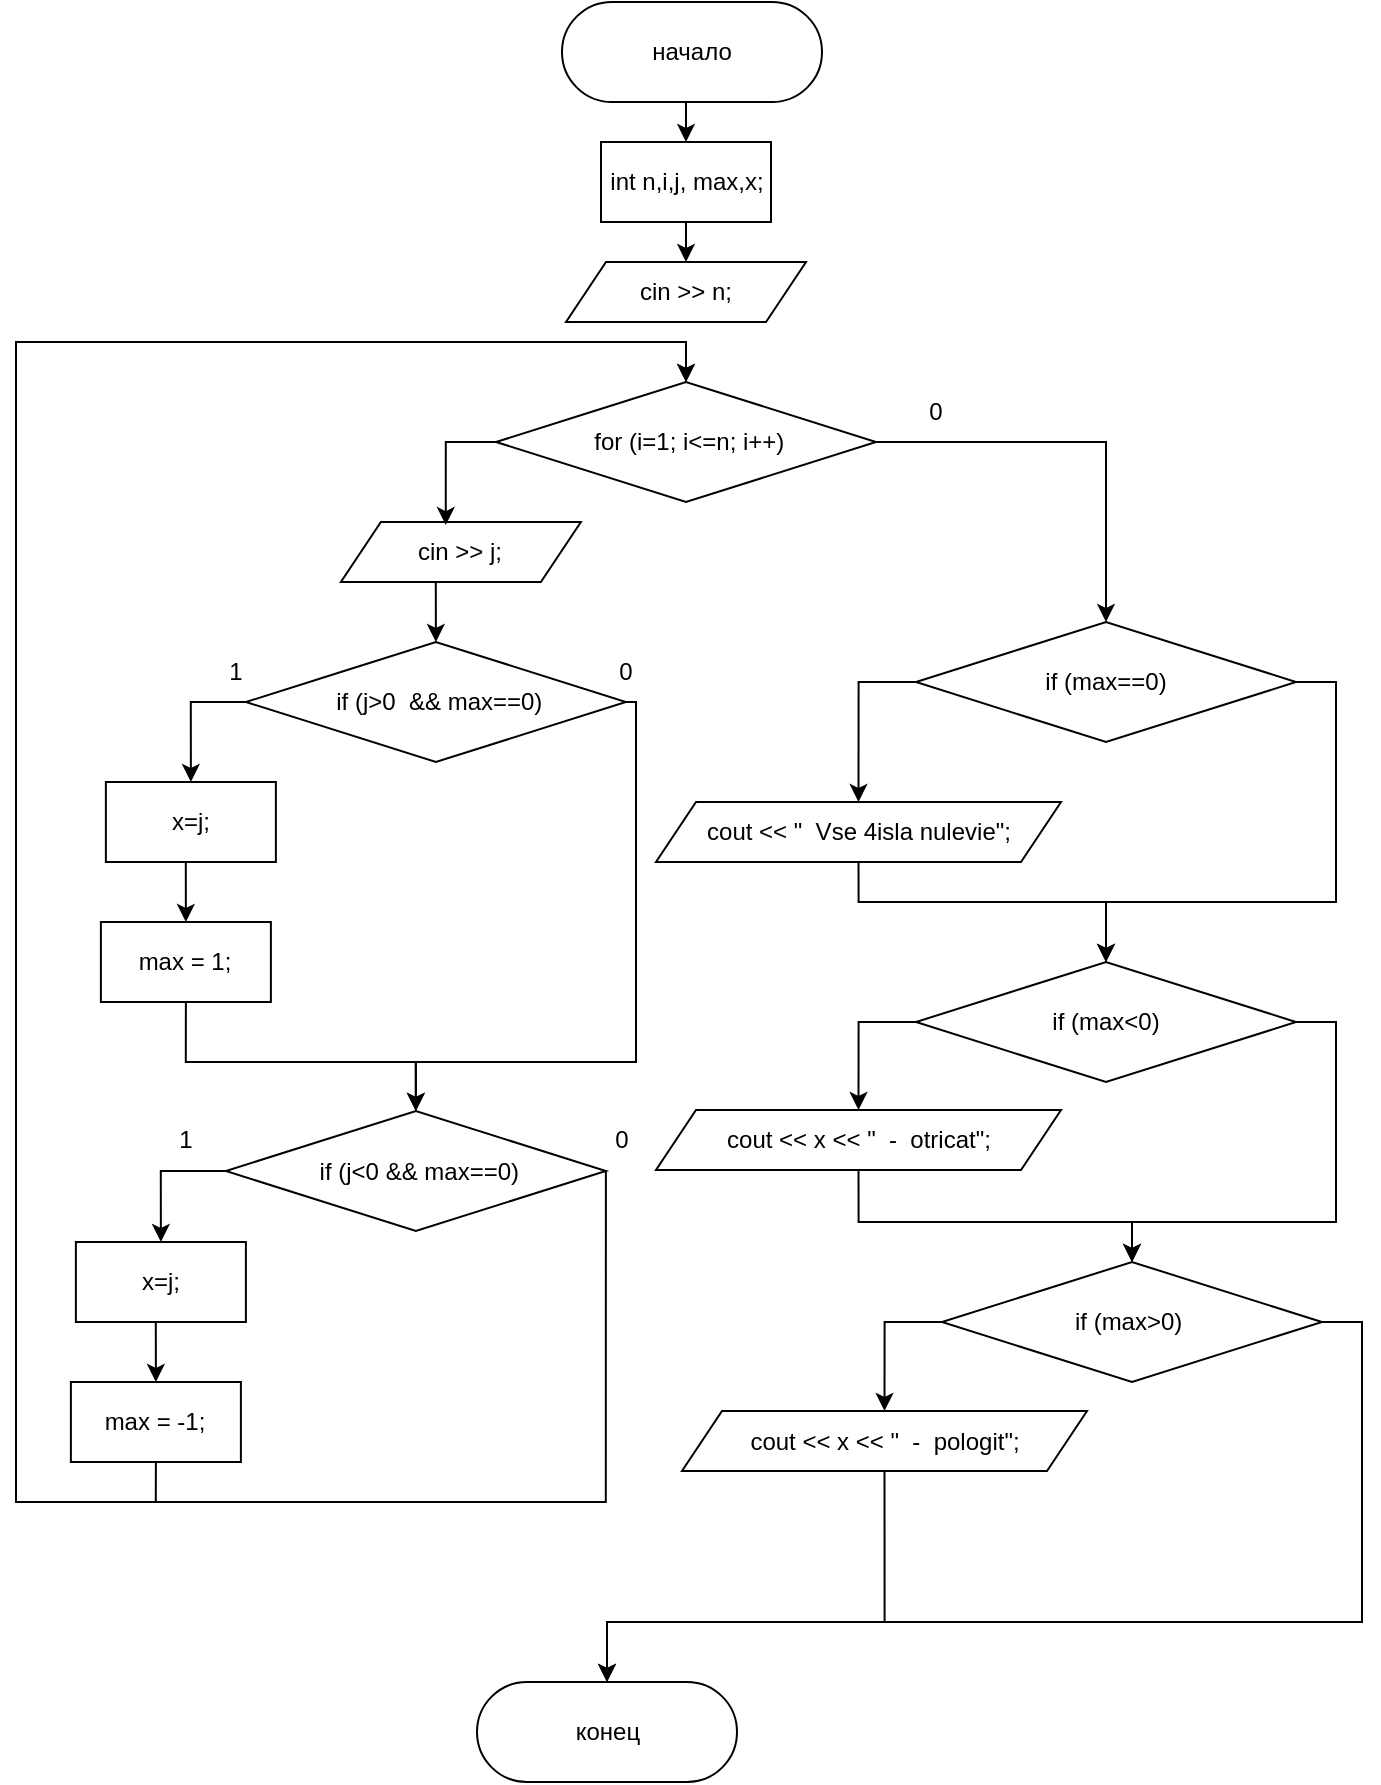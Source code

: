 <mxfile version="15.8.6" type="device"><diagram id="C5RBs43oDa-KdzZeNtuy" name="Page-1"><mxGraphModel dx="541" dy="922" grid="1" gridSize="10" guides="1" tooltips="1" connect="1" arrows="1" fold="1" page="1" pageScale="1" pageWidth="827" pageHeight="1169" math="0" shadow="0"><root><mxCell id="WIyWlLk6GJQsqaUBKTNV-0"/><mxCell id="WIyWlLk6GJQsqaUBKTNV-1" parent="WIyWlLk6GJQsqaUBKTNV-0"/><mxCell id="QuMlDXP_j8uVnfUooaYx-55" style="edgeStyle=orthogonalEdgeStyle;rounded=0;orthogonalLoop=1;jettySize=auto;html=1;exitX=0.5;exitY=1;exitDx=0;exitDy=0;entryX=0.5;entryY=0;entryDx=0;entryDy=0;" edge="1" parent="WIyWlLk6GJQsqaUBKTNV-1" source="QuMlDXP_j8uVnfUooaYx-56" target="QuMlDXP_j8uVnfUooaYx-58"><mxGeometry relative="1" as="geometry"/></mxCell><mxCell id="QuMlDXP_j8uVnfUooaYx-56" value="начало" style="rounded=1;whiteSpace=wrap;html=1;arcSize=50;" vertex="1" parent="WIyWlLk6GJQsqaUBKTNV-1"><mxGeometry x="343" width="130" height="50" as="geometry"/></mxCell><mxCell id="QuMlDXP_j8uVnfUooaYx-57" style="edgeStyle=orthogonalEdgeStyle;rounded=0;orthogonalLoop=1;jettySize=auto;html=1;exitX=0.5;exitY=1;exitDx=0;exitDy=0;entryX=0.5;entryY=0;entryDx=0;entryDy=0;" edge="1" parent="WIyWlLk6GJQsqaUBKTNV-1" source="QuMlDXP_j8uVnfUooaYx-58" target="QuMlDXP_j8uVnfUooaYx-70"><mxGeometry relative="1" as="geometry"><mxPoint x="405" y="140" as="targetPoint"/></mxGeometry></mxCell><mxCell id="QuMlDXP_j8uVnfUooaYx-58" value="int n,i,j, max,x;" style="rounded=0;whiteSpace=wrap;html=1;" vertex="1" parent="WIyWlLk6GJQsqaUBKTNV-1"><mxGeometry x="362.5" y="70" width="85" height="40" as="geometry"/></mxCell><mxCell id="QuMlDXP_j8uVnfUooaYx-70" value="cin &amp;gt;&amp;gt; n;" style="shape=parallelogram;perimeter=parallelogramPerimeter;whiteSpace=wrap;html=1;fixedSize=1;rounded=1;arcSize=0;" vertex="1" parent="WIyWlLk6GJQsqaUBKTNV-1"><mxGeometry x="345" y="130" width="120" height="30" as="geometry"/></mxCell><mxCell id="QuMlDXP_j8uVnfUooaYx-90" value="конец&lt;br&gt;" style="rounded=1;whiteSpace=wrap;html=1;arcSize=50;" vertex="1" parent="WIyWlLk6GJQsqaUBKTNV-1"><mxGeometry x="300.5" y="840" width="130" height="50" as="geometry"/></mxCell><mxCell id="QuMlDXP_j8uVnfUooaYx-121" style="edgeStyle=orthogonalEdgeStyle;rounded=0;orthogonalLoop=1;jettySize=auto;html=1;exitX=0.5;exitY=1;exitDx=0;exitDy=0;entryX=0.5;entryY=0;entryDx=0;entryDy=0;" edge="1" parent="WIyWlLk6GJQsqaUBKTNV-1" source="QuMlDXP_j8uVnfUooaYx-95" target="QuMlDXP_j8uVnfUooaYx-116"><mxGeometry relative="1" as="geometry"/></mxCell><mxCell id="QuMlDXP_j8uVnfUooaYx-95" value="cin &amp;gt;&amp;gt; j;" style="shape=parallelogram;perimeter=parallelogramPerimeter;whiteSpace=wrap;html=1;fixedSize=1;rounded=1;arcSize=0;" vertex="1" parent="WIyWlLk6GJQsqaUBKTNV-1"><mxGeometry x="232.44" y="260" width="120" height="30" as="geometry"/></mxCell><mxCell id="QuMlDXP_j8uVnfUooaYx-111" value="1" style="text;html=1;strokeColor=none;fillColor=none;align=center;verticalAlign=middle;whiteSpace=wrap;rounded=0;" vertex="1" parent="WIyWlLk6GJQsqaUBKTNV-1"><mxGeometry x="124.94" y="554" width="60" height="30" as="geometry"/></mxCell><mxCell id="QuMlDXP_j8uVnfUooaYx-112" value="0" style="text;html=1;strokeColor=none;fillColor=none;align=center;verticalAlign=middle;whiteSpace=wrap;rounded=0;" vertex="1" parent="WIyWlLk6GJQsqaUBKTNV-1"><mxGeometry x="345" y="320" width="60" height="30" as="geometry"/></mxCell><mxCell id="QuMlDXP_j8uVnfUooaYx-114" style="edgeStyle=orthogonalEdgeStyle;rounded=0;orthogonalLoop=1;jettySize=auto;html=1;exitX=0;exitY=0.5;exitDx=0;exitDy=0;entryX=0.437;entryY=0.051;entryDx=0;entryDy=0;entryPerimeter=0;" edge="1" parent="WIyWlLk6GJQsqaUBKTNV-1" source="QuMlDXP_j8uVnfUooaYx-113" target="QuMlDXP_j8uVnfUooaYx-95"><mxGeometry relative="1" as="geometry"/></mxCell><mxCell id="QuMlDXP_j8uVnfUooaYx-139" style="edgeStyle=orthogonalEdgeStyle;rounded=0;orthogonalLoop=1;jettySize=auto;html=1;exitX=1;exitY=0.5;exitDx=0;exitDy=0;entryX=0.5;entryY=0;entryDx=0;entryDy=0;" edge="1" parent="WIyWlLk6GJQsqaUBKTNV-1" source="QuMlDXP_j8uVnfUooaYx-113" target="QuMlDXP_j8uVnfUooaYx-136"><mxGeometry relative="1" as="geometry"/></mxCell><mxCell id="QuMlDXP_j8uVnfUooaYx-113" value="&amp;nbsp;for (i=1; i&amp;lt;=n; i++)" style="rhombus;whiteSpace=wrap;html=1;rounded=1;arcSize=0;" vertex="1" parent="WIyWlLk6GJQsqaUBKTNV-1"><mxGeometry x="310" y="190" width="190" height="60" as="geometry"/></mxCell><mxCell id="QuMlDXP_j8uVnfUooaYx-122" style="edgeStyle=orthogonalEdgeStyle;rounded=0;orthogonalLoop=1;jettySize=auto;html=1;exitX=0;exitY=0.5;exitDx=0;exitDy=0;entryX=0.5;entryY=0;entryDx=0;entryDy=0;" edge="1" parent="WIyWlLk6GJQsqaUBKTNV-1" source="QuMlDXP_j8uVnfUooaYx-116" target="QuMlDXP_j8uVnfUooaYx-118"><mxGeometry relative="1" as="geometry"/></mxCell><mxCell id="QuMlDXP_j8uVnfUooaYx-125" style="edgeStyle=orthogonalEdgeStyle;rounded=0;orthogonalLoop=1;jettySize=auto;html=1;exitX=1;exitY=0.5;exitDx=0;exitDy=0;entryX=0.5;entryY=0;entryDx=0;entryDy=0;" edge="1" parent="WIyWlLk6GJQsqaUBKTNV-1" source="QuMlDXP_j8uVnfUooaYx-116" target="QuMlDXP_j8uVnfUooaYx-123"><mxGeometry relative="1" as="geometry"><Array as="points"><mxPoint x="380" y="350"/><mxPoint x="380" y="530"/><mxPoint x="270" y="530"/></Array></mxGeometry></mxCell><mxCell id="QuMlDXP_j8uVnfUooaYx-116" value="&amp;nbsp;if (j&amp;gt;0&amp;nbsp; &amp;amp;&amp;amp; max==0)" style="rhombus;whiteSpace=wrap;html=1;rounded=1;arcSize=0;" vertex="1" parent="WIyWlLk6GJQsqaUBKTNV-1"><mxGeometry x="184.94" y="320" width="190" height="60" as="geometry"/></mxCell><mxCell id="QuMlDXP_j8uVnfUooaYx-124" style="edgeStyle=orthogonalEdgeStyle;rounded=0;orthogonalLoop=1;jettySize=auto;html=1;exitX=0.5;exitY=1;exitDx=0;exitDy=0;entryX=0.5;entryY=0;entryDx=0;entryDy=0;" edge="1" parent="WIyWlLk6GJQsqaUBKTNV-1" source="QuMlDXP_j8uVnfUooaYx-117" target="QuMlDXP_j8uVnfUooaYx-123"><mxGeometry relative="1" as="geometry"><Array as="points"><mxPoint x="155" y="530"/><mxPoint x="270" y="530"/></Array></mxGeometry></mxCell><mxCell id="QuMlDXP_j8uVnfUooaYx-117" value="max = 1;" style="rounded=0;whiteSpace=wrap;html=1;" vertex="1" parent="WIyWlLk6GJQsqaUBKTNV-1"><mxGeometry x="112.44" y="460" width="85" height="40" as="geometry"/></mxCell><mxCell id="QuMlDXP_j8uVnfUooaYx-120" style="edgeStyle=orthogonalEdgeStyle;rounded=0;orthogonalLoop=1;jettySize=auto;html=1;exitX=0.5;exitY=1;exitDx=0;exitDy=0;entryX=0.5;entryY=0;entryDx=0;entryDy=0;" edge="1" parent="WIyWlLk6GJQsqaUBKTNV-1" source="QuMlDXP_j8uVnfUooaYx-118" target="QuMlDXP_j8uVnfUooaYx-117"><mxGeometry relative="1" as="geometry"/></mxCell><mxCell id="QuMlDXP_j8uVnfUooaYx-118" value="x=j;" style="rounded=0;whiteSpace=wrap;html=1;" vertex="1" parent="WIyWlLk6GJQsqaUBKTNV-1"><mxGeometry x="114.94" y="390" width="85" height="40" as="geometry"/></mxCell><mxCell id="QuMlDXP_j8uVnfUooaYx-130" style="edgeStyle=orthogonalEdgeStyle;rounded=0;orthogonalLoop=1;jettySize=auto;html=1;exitX=0;exitY=0.5;exitDx=0;exitDy=0;entryX=0.5;entryY=0;entryDx=0;entryDy=0;" edge="1" parent="WIyWlLk6GJQsqaUBKTNV-1" source="QuMlDXP_j8uVnfUooaYx-123" target="QuMlDXP_j8uVnfUooaYx-129"><mxGeometry relative="1" as="geometry"/></mxCell><mxCell id="QuMlDXP_j8uVnfUooaYx-134" style="edgeStyle=orthogonalEdgeStyle;rounded=0;orthogonalLoop=1;jettySize=auto;html=1;exitX=1;exitY=0.5;exitDx=0;exitDy=0;entryX=0.5;entryY=0;entryDx=0;entryDy=0;" edge="1" parent="WIyWlLk6GJQsqaUBKTNV-1" source="QuMlDXP_j8uVnfUooaYx-123" target="QuMlDXP_j8uVnfUooaYx-113"><mxGeometry relative="1" as="geometry"><Array as="points"><mxPoint x="365" y="750"/><mxPoint x="70" y="750"/><mxPoint x="70" y="170"/><mxPoint x="405" y="170"/></Array></mxGeometry></mxCell><mxCell id="QuMlDXP_j8uVnfUooaYx-123" value="&amp;nbsp;if (j&amp;lt;0 &amp;amp;&amp;amp; max==0)" style="rhombus;whiteSpace=wrap;html=1;rounded=1;arcSize=0;" vertex="1" parent="WIyWlLk6GJQsqaUBKTNV-1"><mxGeometry x="174.94" y="554.5" width="190" height="60" as="geometry"/></mxCell><mxCell id="QuMlDXP_j8uVnfUooaYx-132" style="edgeStyle=orthogonalEdgeStyle;rounded=0;orthogonalLoop=1;jettySize=auto;html=1;exitX=0.5;exitY=1;exitDx=0;exitDy=0;entryX=0.5;entryY=0;entryDx=0;entryDy=0;" edge="1" parent="WIyWlLk6GJQsqaUBKTNV-1" source="QuMlDXP_j8uVnfUooaYx-127" target="QuMlDXP_j8uVnfUooaYx-113"><mxGeometry relative="1" as="geometry"><Array as="points"><mxPoint x="140" y="750"/><mxPoint x="70" y="750"/><mxPoint x="70" y="170"/><mxPoint x="405" y="170"/></Array></mxGeometry></mxCell><mxCell id="QuMlDXP_j8uVnfUooaYx-127" value="max = -1;" style="rounded=0;whiteSpace=wrap;html=1;" vertex="1" parent="WIyWlLk6GJQsqaUBKTNV-1"><mxGeometry x="97.44" y="690" width="85" height="40" as="geometry"/></mxCell><mxCell id="QuMlDXP_j8uVnfUooaYx-128" style="edgeStyle=orthogonalEdgeStyle;rounded=0;orthogonalLoop=1;jettySize=auto;html=1;exitX=0.5;exitY=1;exitDx=0;exitDy=0;entryX=0.5;entryY=0;entryDx=0;entryDy=0;" edge="1" parent="WIyWlLk6GJQsqaUBKTNV-1" source="QuMlDXP_j8uVnfUooaYx-129" target="QuMlDXP_j8uVnfUooaYx-127"><mxGeometry relative="1" as="geometry"/></mxCell><mxCell id="QuMlDXP_j8uVnfUooaYx-129" value="x=j;" style="rounded=0;whiteSpace=wrap;html=1;" vertex="1" parent="WIyWlLk6GJQsqaUBKTNV-1"><mxGeometry x="99.94" y="620" width="85" height="40" as="geometry"/></mxCell><mxCell id="QuMlDXP_j8uVnfUooaYx-131" value="1" style="text;html=1;strokeColor=none;fillColor=none;align=center;verticalAlign=middle;whiteSpace=wrap;rounded=0;" vertex="1" parent="WIyWlLk6GJQsqaUBKTNV-1"><mxGeometry x="150" y="320" width="60" height="30" as="geometry"/></mxCell><mxCell id="QuMlDXP_j8uVnfUooaYx-135" value="0" style="text;html=1;strokeColor=none;fillColor=none;align=center;verticalAlign=middle;whiteSpace=wrap;rounded=0;" vertex="1" parent="WIyWlLk6GJQsqaUBKTNV-1"><mxGeometry x="343" y="554" width="60" height="30" as="geometry"/></mxCell><mxCell id="QuMlDXP_j8uVnfUooaYx-138" style="edgeStyle=orthogonalEdgeStyle;rounded=0;orthogonalLoop=1;jettySize=auto;html=1;exitX=0;exitY=0.5;exitDx=0;exitDy=0;entryX=0.5;entryY=0;entryDx=0;entryDy=0;" edge="1" parent="WIyWlLk6GJQsqaUBKTNV-1" source="QuMlDXP_j8uVnfUooaYx-136" target="QuMlDXP_j8uVnfUooaYx-137"><mxGeometry relative="1" as="geometry"/></mxCell><mxCell id="QuMlDXP_j8uVnfUooaYx-150" style="edgeStyle=orthogonalEdgeStyle;rounded=0;orthogonalLoop=1;jettySize=auto;html=1;exitX=1;exitY=0.5;exitDx=0;exitDy=0;entryX=0.5;entryY=0;entryDx=0;entryDy=0;" edge="1" parent="WIyWlLk6GJQsqaUBKTNV-1" source="QuMlDXP_j8uVnfUooaYx-136" target="QuMlDXP_j8uVnfUooaYx-142"><mxGeometry relative="1" as="geometry"><Array as="points"><mxPoint x="730" y="340"/><mxPoint x="730" y="450"/><mxPoint x="615" y="450"/></Array></mxGeometry></mxCell><mxCell id="QuMlDXP_j8uVnfUooaYx-136" value="if (max==0)" style="rhombus;whiteSpace=wrap;html=1;rounded=1;arcSize=0;" vertex="1" parent="WIyWlLk6GJQsqaUBKTNV-1"><mxGeometry x="520" y="310" width="190" height="60" as="geometry"/></mxCell><mxCell id="QuMlDXP_j8uVnfUooaYx-148" style="edgeStyle=orthogonalEdgeStyle;rounded=0;orthogonalLoop=1;jettySize=auto;html=1;exitX=0.5;exitY=1;exitDx=0;exitDy=0;entryX=0.5;entryY=0;entryDx=0;entryDy=0;" edge="1" parent="WIyWlLk6GJQsqaUBKTNV-1" source="QuMlDXP_j8uVnfUooaYx-137" target="QuMlDXP_j8uVnfUooaYx-142"><mxGeometry relative="1" as="geometry"><Array as="points"><mxPoint x="491" y="450"/><mxPoint x="615" y="450"/></Array></mxGeometry></mxCell><mxCell id="QuMlDXP_j8uVnfUooaYx-137" value="cout &amp;lt;&amp;lt; &quot;&amp;nbsp; Vse 4isla nulevie&quot;;" style="shape=parallelogram;perimeter=parallelogramPerimeter;whiteSpace=wrap;html=1;fixedSize=1;rounded=1;arcSize=0;" vertex="1" parent="WIyWlLk6GJQsqaUBKTNV-1"><mxGeometry x="390" y="400" width="202.5" height="30" as="geometry"/></mxCell><mxCell id="QuMlDXP_j8uVnfUooaYx-140" value="0" style="text;html=1;strokeColor=none;fillColor=none;align=center;verticalAlign=middle;whiteSpace=wrap;rounded=0;" vertex="1" parent="WIyWlLk6GJQsqaUBKTNV-1"><mxGeometry x="500" y="190" width="60" height="30" as="geometry"/></mxCell><mxCell id="QuMlDXP_j8uVnfUooaYx-141" style="edgeStyle=orthogonalEdgeStyle;rounded=0;orthogonalLoop=1;jettySize=auto;html=1;exitX=0;exitY=0.5;exitDx=0;exitDy=0;entryX=0.5;entryY=0;entryDx=0;entryDy=0;" edge="1" parent="WIyWlLk6GJQsqaUBKTNV-1" source="QuMlDXP_j8uVnfUooaYx-142" target="QuMlDXP_j8uVnfUooaYx-143"><mxGeometry relative="1" as="geometry"/></mxCell><mxCell id="QuMlDXP_j8uVnfUooaYx-149" style="edgeStyle=orthogonalEdgeStyle;rounded=0;orthogonalLoop=1;jettySize=auto;html=1;exitX=1;exitY=0.5;exitDx=0;exitDy=0;entryX=0.5;entryY=0;entryDx=0;entryDy=0;" edge="1" parent="WIyWlLk6GJQsqaUBKTNV-1" source="QuMlDXP_j8uVnfUooaYx-142" target="QuMlDXP_j8uVnfUooaYx-145"><mxGeometry relative="1" as="geometry"><Array as="points"><mxPoint x="730" y="510"/><mxPoint x="730" y="610"/><mxPoint x="628" y="610"/></Array></mxGeometry></mxCell><mxCell id="QuMlDXP_j8uVnfUooaYx-142" value="if (max&amp;lt;0)" style="rhombus;whiteSpace=wrap;html=1;rounded=1;arcSize=0;" vertex="1" parent="WIyWlLk6GJQsqaUBKTNV-1"><mxGeometry x="520" y="480" width="190" height="60" as="geometry"/></mxCell><mxCell id="QuMlDXP_j8uVnfUooaYx-147" style="edgeStyle=orthogonalEdgeStyle;rounded=0;orthogonalLoop=1;jettySize=auto;html=1;exitX=0.5;exitY=1;exitDx=0;exitDy=0;entryX=0.5;entryY=0;entryDx=0;entryDy=0;" edge="1" parent="WIyWlLk6GJQsqaUBKTNV-1" source="QuMlDXP_j8uVnfUooaYx-143" target="QuMlDXP_j8uVnfUooaYx-145"><mxGeometry relative="1" as="geometry"><Array as="points"><mxPoint x="491" y="610"/><mxPoint x="628" y="610"/></Array></mxGeometry></mxCell><mxCell id="QuMlDXP_j8uVnfUooaYx-143" value="cout &amp;lt;&amp;lt; x &amp;lt;&amp;lt; &quot;&amp;nbsp; -&amp;nbsp; otricat&quot;;" style="shape=parallelogram;perimeter=parallelogramPerimeter;whiteSpace=wrap;html=1;fixedSize=1;rounded=1;arcSize=0;" vertex="1" parent="WIyWlLk6GJQsqaUBKTNV-1"><mxGeometry x="390" y="554" width="202.5" height="30" as="geometry"/></mxCell><mxCell id="QuMlDXP_j8uVnfUooaYx-144" style="edgeStyle=orthogonalEdgeStyle;rounded=0;orthogonalLoop=1;jettySize=auto;html=1;exitX=0;exitY=0.5;exitDx=0;exitDy=0;entryX=0.5;entryY=0;entryDx=0;entryDy=0;" edge="1" parent="WIyWlLk6GJQsqaUBKTNV-1" source="QuMlDXP_j8uVnfUooaYx-145" target="QuMlDXP_j8uVnfUooaYx-146"><mxGeometry relative="1" as="geometry"/></mxCell><mxCell id="QuMlDXP_j8uVnfUooaYx-151" style="edgeStyle=orthogonalEdgeStyle;rounded=0;orthogonalLoop=1;jettySize=auto;html=1;exitX=1;exitY=0.5;exitDx=0;exitDy=0;entryX=0.5;entryY=0;entryDx=0;entryDy=0;" edge="1" parent="WIyWlLk6GJQsqaUBKTNV-1" source="QuMlDXP_j8uVnfUooaYx-145" target="QuMlDXP_j8uVnfUooaYx-90"><mxGeometry relative="1" as="geometry"><Array as="points"><mxPoint x="743" y="660"/><mxPoint x="743" y="810"/><mxPoint x="365" y="810"/></Array></mxGeometry></mxCell><mxCell id="QuMlDXP_j8uVnfUooaYx-145" value="if (max&amp;gt;0)&amp;nbsp;" style="rhombus;whiteSpace=wrap;html=1;rounded=1;arcSize=0;" vertex="1" parent="WIyWlLk6GJQsqaUBKTNV-1"><mxGeometry x="533" y="630" width="190" height="60" as="geometry"/></mxCell><mxCell id="QuMlDXP_j8uVnfUooaYx-153" style="edgeStyle=orthogonalEdgeStyle;rounded=0;orthogonalLoop=1;jettySize=auto;html=1;exitX=0.5;exitY=1;exitDx=0;exitDy=0;entryX=0.5;entryY=0;entryDx=0;entryDy=0;" edge="1" parent="WIyWlLk6GJQsqaUBKTNV-1" source="QuMlDXP_j8uVnfUooaYx-146" target="QuMlDXP_j8uVnfUooaYx-90"><mxGeometry relative="1" as="geometry"><Array as="points"><mxPoint x="504" y="810"/><mxPoint x="365" y="810"/></Array></mxGeometry></mxCell><mxCell id="QuMlDXP_j8uVnfUooaYx-146" value="cout &amp;lt;&amp;lt; x &amp;lt;&amp;lt; &quot;&amp;nbsp; -&amp;nbsp; pologit&quot;;" style="shape=parallelogram;perimeter=parallelogramPerimeter;whiteSpace=wrap;html=1;fixedSize=1;rounded=1;arcSize=0;" vertex="1" parent="WIyWlLk6GJQsqaUBKTNV-1"><mxGeometry x="403" y="704.5" width="202.5" height="30" as="geometry"/></mxCell></root></mxGraphModel></diagram></mxfile>